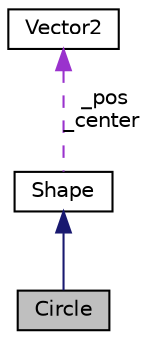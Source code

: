 digraph "Circle"
{
  edge [fontname="Helvetica",fontsize="10",labelfontname="Helvetica",labelfontsize="10"];
  node [fontname="Helvetica",fontsize="10",shape=record];
  Node2 [label="Circle",height=0.2,width=0.4,color="black", fillcolor="grey75", style="filled", fontcolor="black"];
  Node3 -> Node2 [dir="back",color="midnightblue",fontsize="10",style="solid",fontname="Helvetica"];
  Node3 [label="Shape",height=0.2,width=0.4,color="black", fillcolor="white", style="filled",URL="$classShape.html"];
  Node4 -> Node3 [dir="back",color="darkorchid3",fontsize="10",style="dashed",label=" _pos\n_center" ,fontname="Helvetica"];
  Node4 [label="Vector2",height=0.2,width=0.4,color="black", fillcolor="white", style="filled",URL="$classVector2.html"];
}
